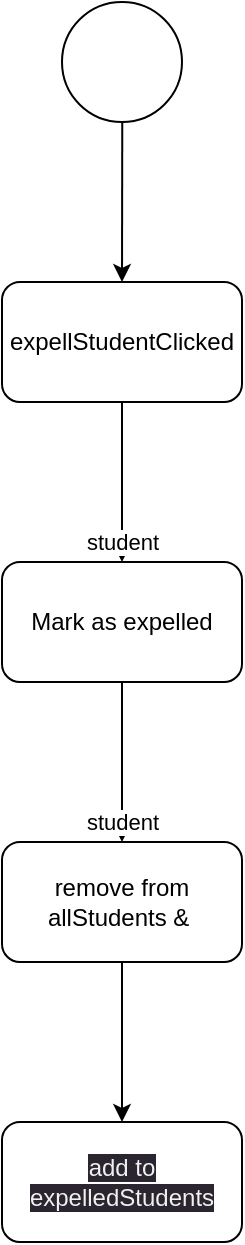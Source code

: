 <mxfile>
    <diagram name="Page-1" id="hiCADyEvp8pIPK3VhHsj">
        <mxGraphModel dx="506" dy="633" grid="1" gridSize="10" guides="1" tooltips="1" connect="1" arrows="1" fold="1" page="1" pageScale="1" pageWidth="827" pageHeight="1169" math="0" shadow="0">
            <root>
                <mxCell id="0"/>
                <mxCell id="1" parent="0"/>
                <mxCell id="3" value="" style="edgeStyle=none;html=1;" parent="1" source="19OdqnBNTCK-ONiWcg15-1" target="2" edge="1">
                    <mxGeometry relative="1" as="geometry"/>
                </mxCell>
                <mxCell id="19OdqnBNTCK-ONiWcg15-1" value="" style="ellipse;whiteSpace=wrap;html=1;aspect=fixed;" parent="1" vertex="1">
                    <mxGeometry x="384" y="30" width="60" height="60" as="geometry"/>
                </mxCell>
                <mxCell id="5" value="" style="edgeStyle=none;html=1;" parent="1" source="2" target="4" edge="1">
                    <mxGeometry relative="1" as="geometry"/>
                </mxCell>
                <mxCell id="8" value="student" style="edgeLabel;html=1;align=center;verticalAlign=middle;resizable=0;points=[];" vertex="1" connectable="0" parent="5">
                    <mxGeometry x="-0.133" y="1" relative="1" as="geometry">
                        <mxPoint x="-1" y="35" as="offset"/>
                    </mxGeometry>
                </mxCell>
                <mxCell id="2" value="expellStudentClicked" style="rounded=1;whiteSpace=wrap;html=1;" parent="1" vertex="1">
                    <mxGeometry x="354" y="170" width="120" height="60" as="geometry"/>
                </mxCell>
                <mxCell id="7" value="" style="edgeStyle=none;html=1;" parent="1" source="4" target="6" edge="1">
                    <mxGeometry relative="1" as="geometry"/>
                </mxCell>
                <mxCell id="4" value="Mark as expelled" style="rounded=1;whiteSpace=wrap;html=1;" parent="1" vertex="1">
                    <mxGeometry x="354" y="310" width="120" height="60" as="geometry"/>
                </mxCell>
                <mxCell id="11" value="" style="edgeStyle=none;html=1;" edge="1" parent="1" source="6" target="10">
                    <mxGeometry relative="1" as="geometry"/>
                </mxCell>
                <mxCell id="6" value="remove from allStudents &amp;amp;&amp;nbsp;" style="rounded=1;whiteSpace=wrap;html=1;" parent="1" vertex="1">
                    <mxGeometry x="354" y="450" width="120" height="60" as="geometry"/>
                </mxCell>
                <mxCell id="9" value="student" style="edgeLabel;html=1;align=center;verticalAlign=middle;resizable=0;points=[];" vertex="1" connectable="0" parent="1">
                    <mxGeometry x="414" y="440" as="geometry"/>
                </mxCell>
                <mxCell id="10" value="&lt;meta charset=&quot;utf-8&quot;&gt;&lt;span style=&quot;color: rgb(240, 240, 240); font-family: Helvetica; font-size: 12px; font-style: normal; font-variant-ligatures: normal; font-variant-caps: normal; font-weight: 400; letter-spacing: normal; orphans: 2; text-align: center; text-indent: 0px; text-transform: none; widows: 2; word-spacing: 0px; -webkit-text-stroke-width: 0px; background-color: rgb(42, 37, 47); text-decoration-thickness: initial; text-decoration-style: initial; text-decoration-color: initial; float: none; display: inline !important;&quot;&gt;add to expelledStudents&lt;/span&gt;" style="rounded=1;whiteSpace=wrap;html=1;" vertex="1" parent="1">
                    <mxGeometry x="354" y="590" width="120" height="60" as="geometry"/>
                </mxCell>
            </root>
        </mxGraphModel>
    </diagram>
</mxfile>